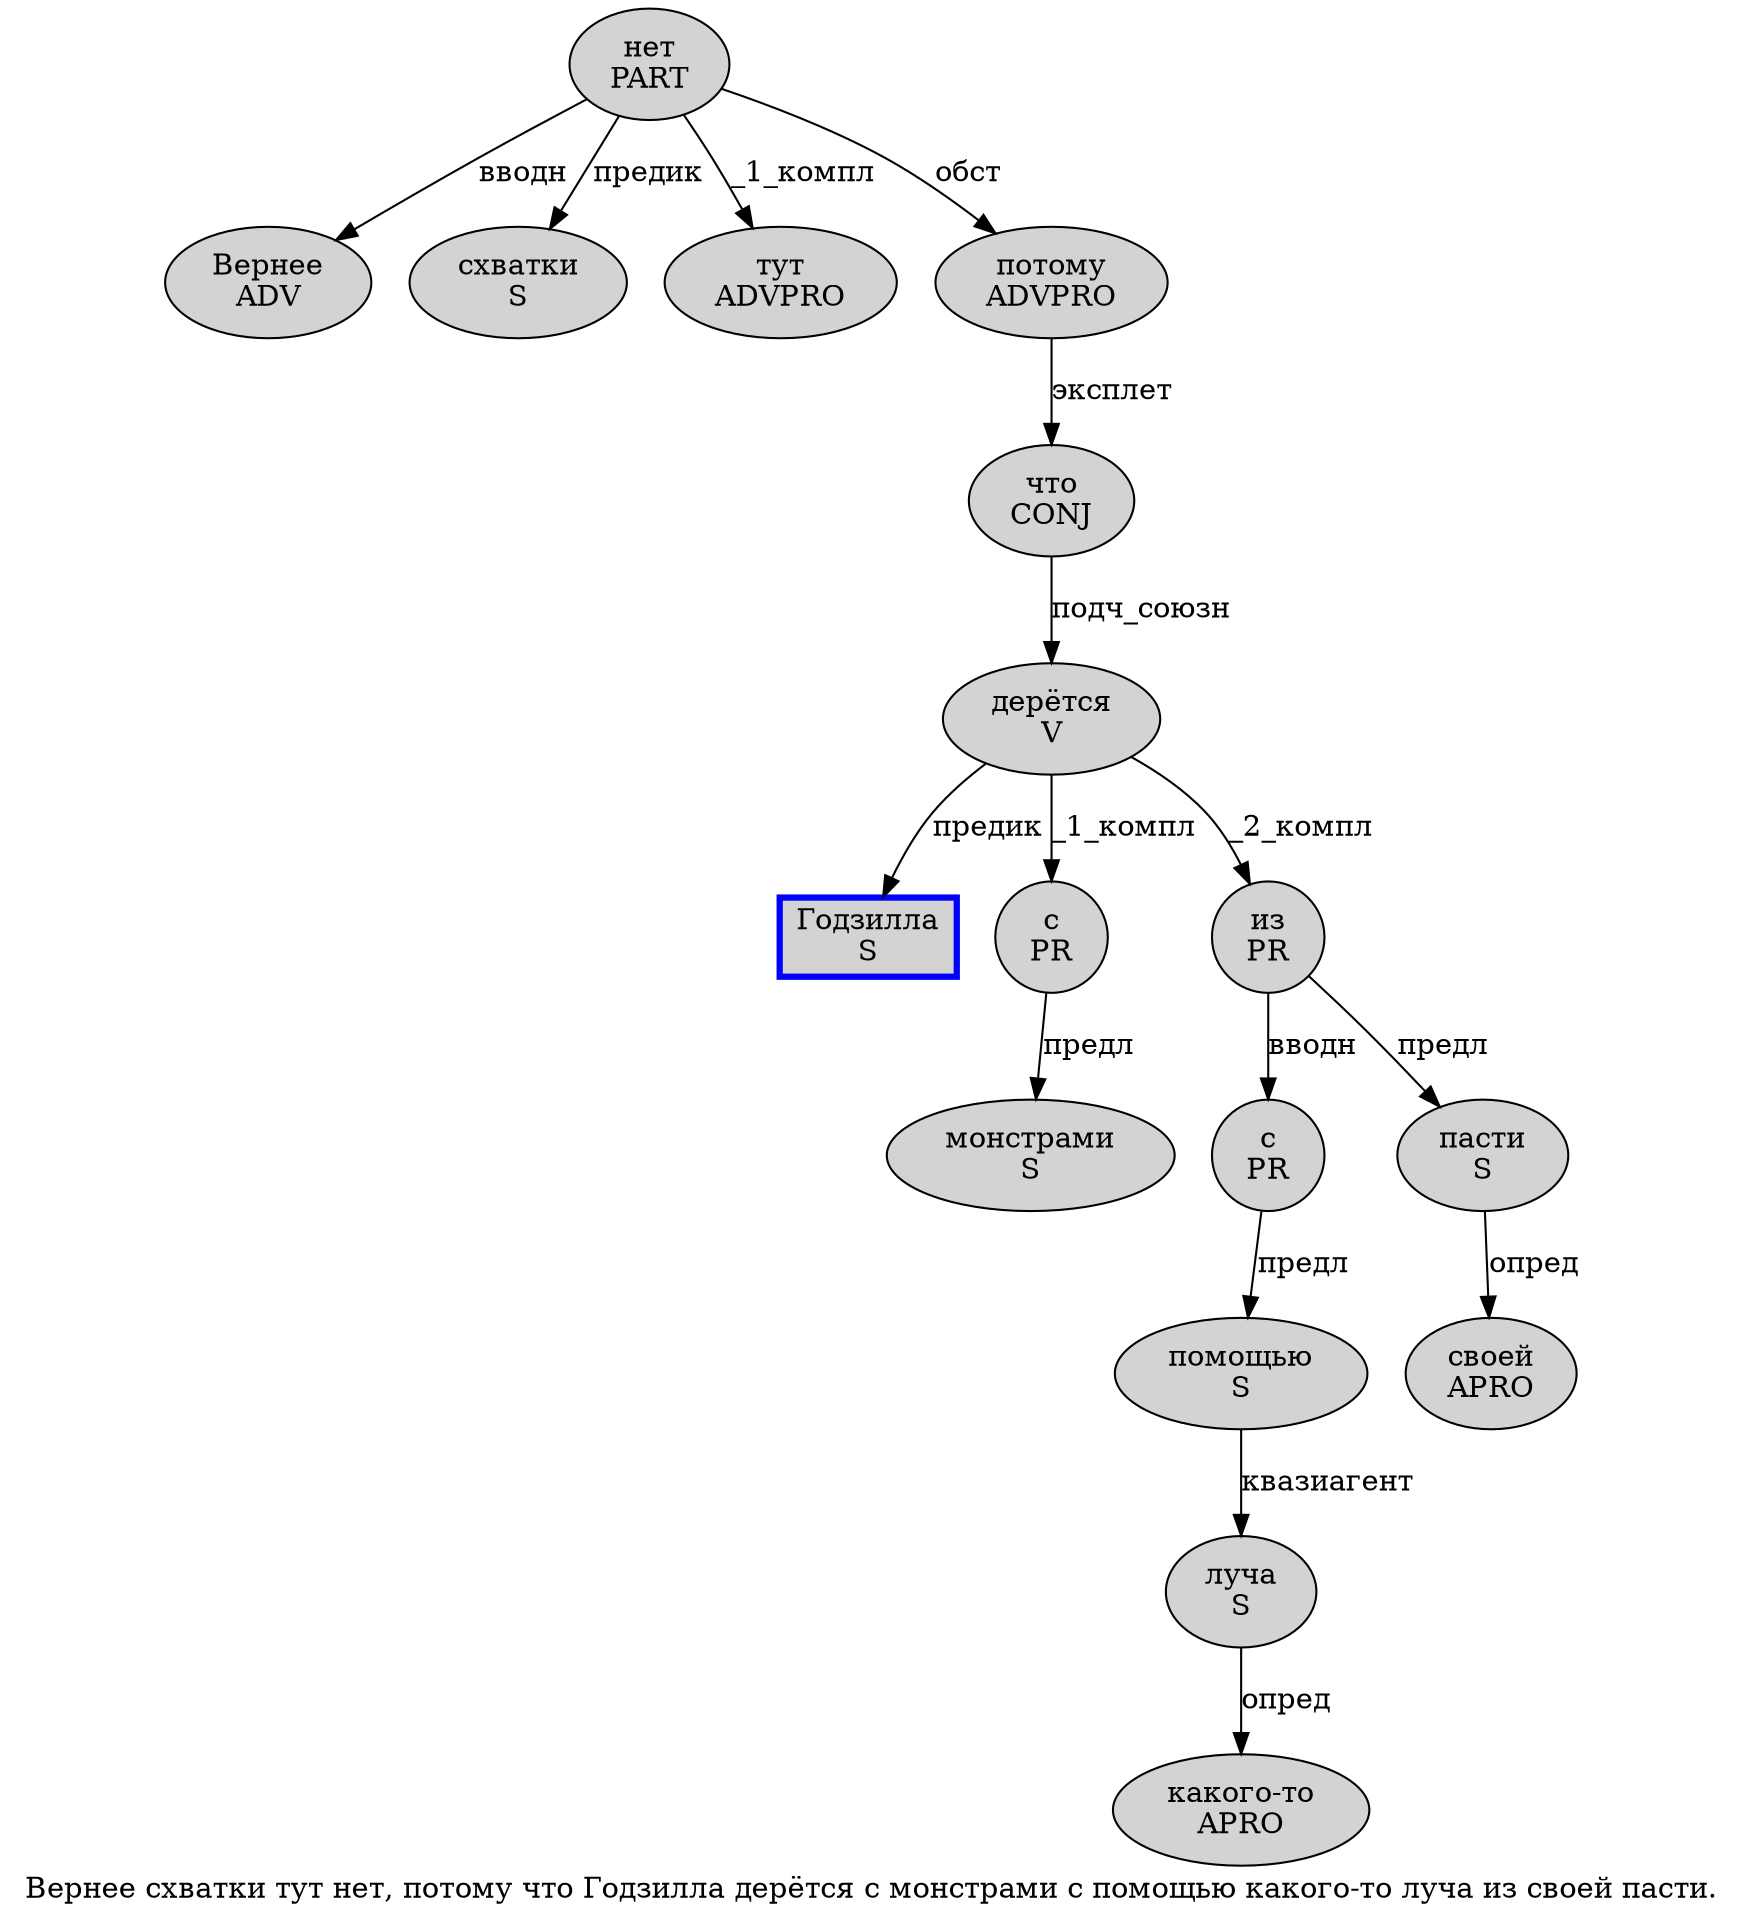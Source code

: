 digraph SENTENCE_4749 {
	graph [label="Вернее схватки тут нет, потому что Годзилла дерётся с монстрами с помощью какого-то луча из своей пасти."]
	node [style=filled]
		0 [label="Вернее
ADV" color="" fillcolor=lightgray penwidth=1 shape=ellipse]
		1 [label="схватки
S" color="" fillcolor=lightgray penwidth=1 shape=ellipse]
		2 [label="тут
ADVPRO" color="" fillcolor=lightgray penwidth=1 shape=ellipse]
		3 [label="нет
PART" color="" fillcolor=lightgray penwidth=1 shape=ellipse]
		5 [label="потому
ADVPRO" color="" fillcolor=lightgray penwidth=1 shape=ellipse]
		6 [label="что
CONJ" color="" fillcolor=lightgray penwidth=1 shape=ellipse]
		7 [label="Годзилла
S" color=blue fillcolor=lightgray penwidth=3 shape=box]
		8 [label="дерётся
V" color="" fillcolor=lightgray penwidth=1 shape=ellipse]
		9 [label="с
PR" color="" fillcolor=lightgray penwidth=1 shape=ellipse]
		10 [label="монстрами
S" color="" fillcolor=lightgray penwidth=1 shape=ellipse]
		11 [label="с
PR" color="" fillcolor=lightgray penwidth=1 shape=ellipse]
		12 [label="помощью
S" color="" fillcolor=lightgray penwidth=1 shape=ellipse]
		13 [label="какого-то
APRO" color="" fillcolor=lightgray penwidth=1 shape=ellipse]
		14 [label="луча
S" color="" fillcolor=lightgray penwidth=1 shape=ellipse]
		15 [label="из
PR" color="" fillcolor=lightgray penwidth=1 shape=ellipse]
		16 [label="своей
APRO" color="" fillcolor=lightgray penwidth=1 shape=ellipse]
		17 [label="пасти
S" color="" fillcolor=lightgray penwidth=1 shape=ellipse]
			9 -> 10 [label="предл"]
			6 -> 8 [label="подч_союзн"]
			3 -> 0 [label="вводн"]
			3 -> 1 [label="предик"]
			3 -> 2 [label="_1_компл"]
			3 -> 5 [label="обст"]
			8 -> 7 [label="предик"]
			8 -> 9 [label="_1_компл"]
			8 -> 15 [label="_2_компл"]
			12 -> 14 [label="квазиагент"]
			5 -> 6 [label="эксплет"]
			11 -> 12 [label="предл"]
			15 -> 11 [label="вводн"]
			15 -> 17 [label="предл"]
			17 -> 16 [label="опред"]
			14 -> 13 [label="опред"]
}